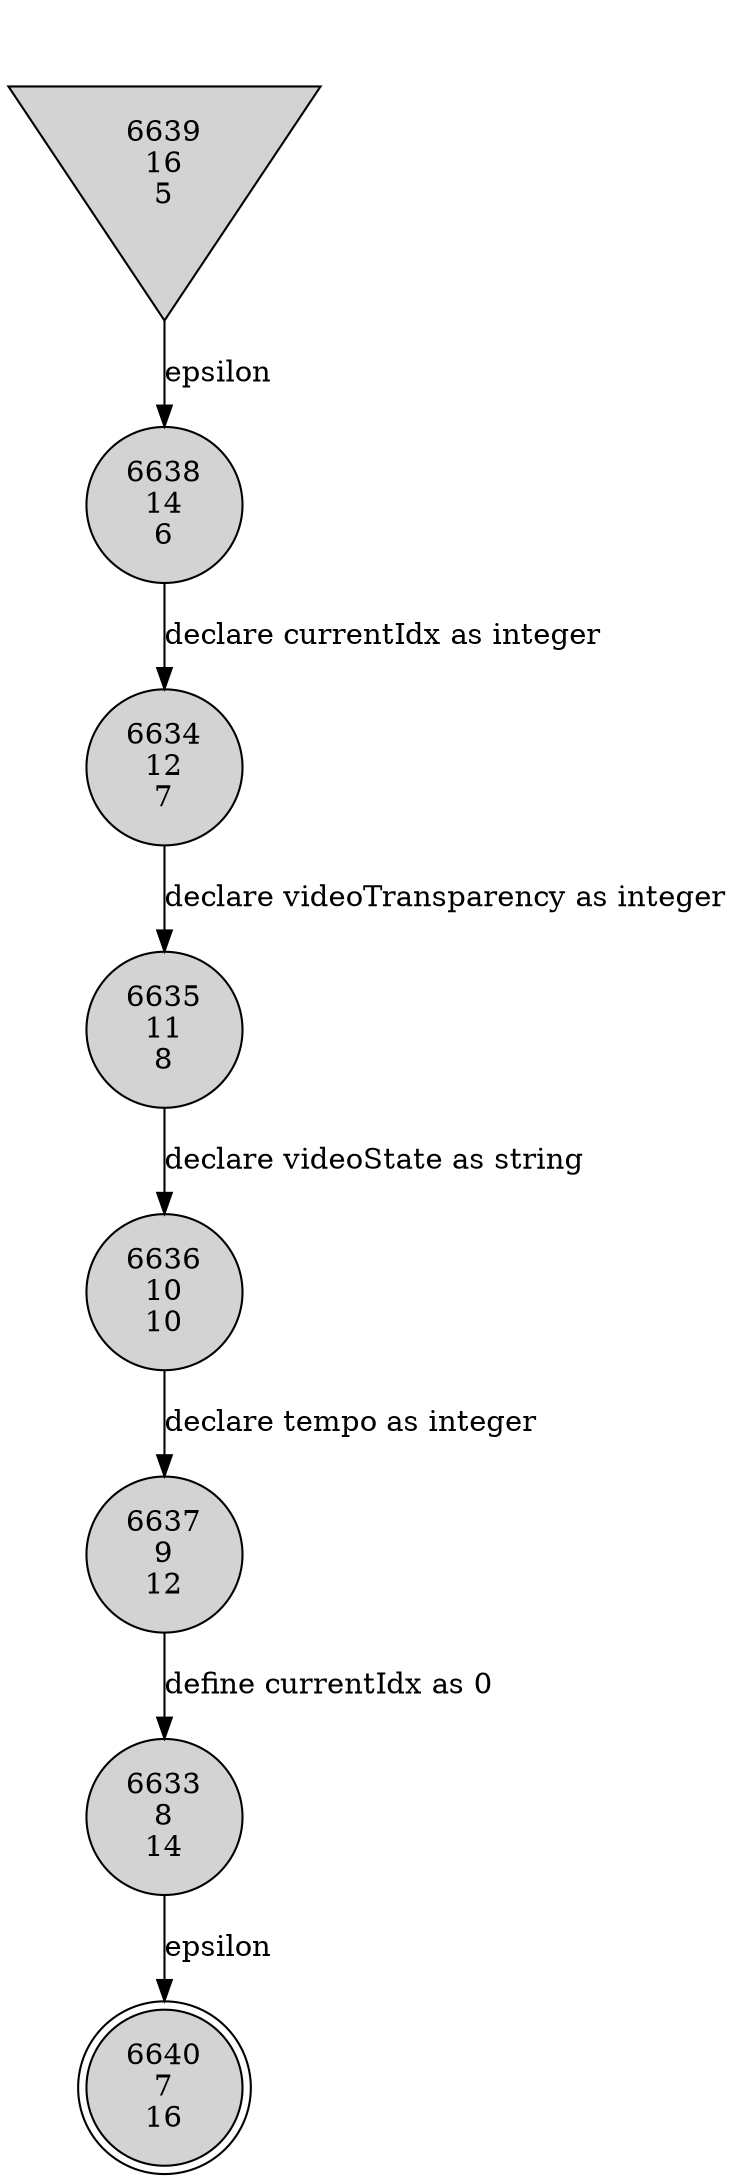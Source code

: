 digraph relation {
    node [shape=circle, style=filled];
    6634 [label="6634
12
7" shape=circle penwidth=1]
    6635 [label="6635
11
8" shape=circle penwidth=1]
    6636 [label="6636
10
10" shape=circle penwidth=1]
    6637 [label="6637
9
12" shape=circle penwidth=1]
    6633 [label="6633
8
14" shape=circle penwidth=1]
    6640 [label="6640
7
16" shape=doublecircle penwidth=1]
    6638 [label="6638
14
6" shape=circle penwidth=1]
    6639 [label="6639
16
5" shape=invtriangle penwidth=1]
    6639 -> 6638 [label="epsilon"];
    6638 -> 6634 [label="declare currentIdx as integer"];
    6634 -> 6635 [label="declare videoTransparency as integer"];
    6635 -> 6636 [label="declare videoState as string"];
    6636 -> 6637 [label="declare tempo as integer"];
    6637 -> 6633 [label="define currentIdx as 0"];
    6633 -> 6640 [label="epsilon"];
}
